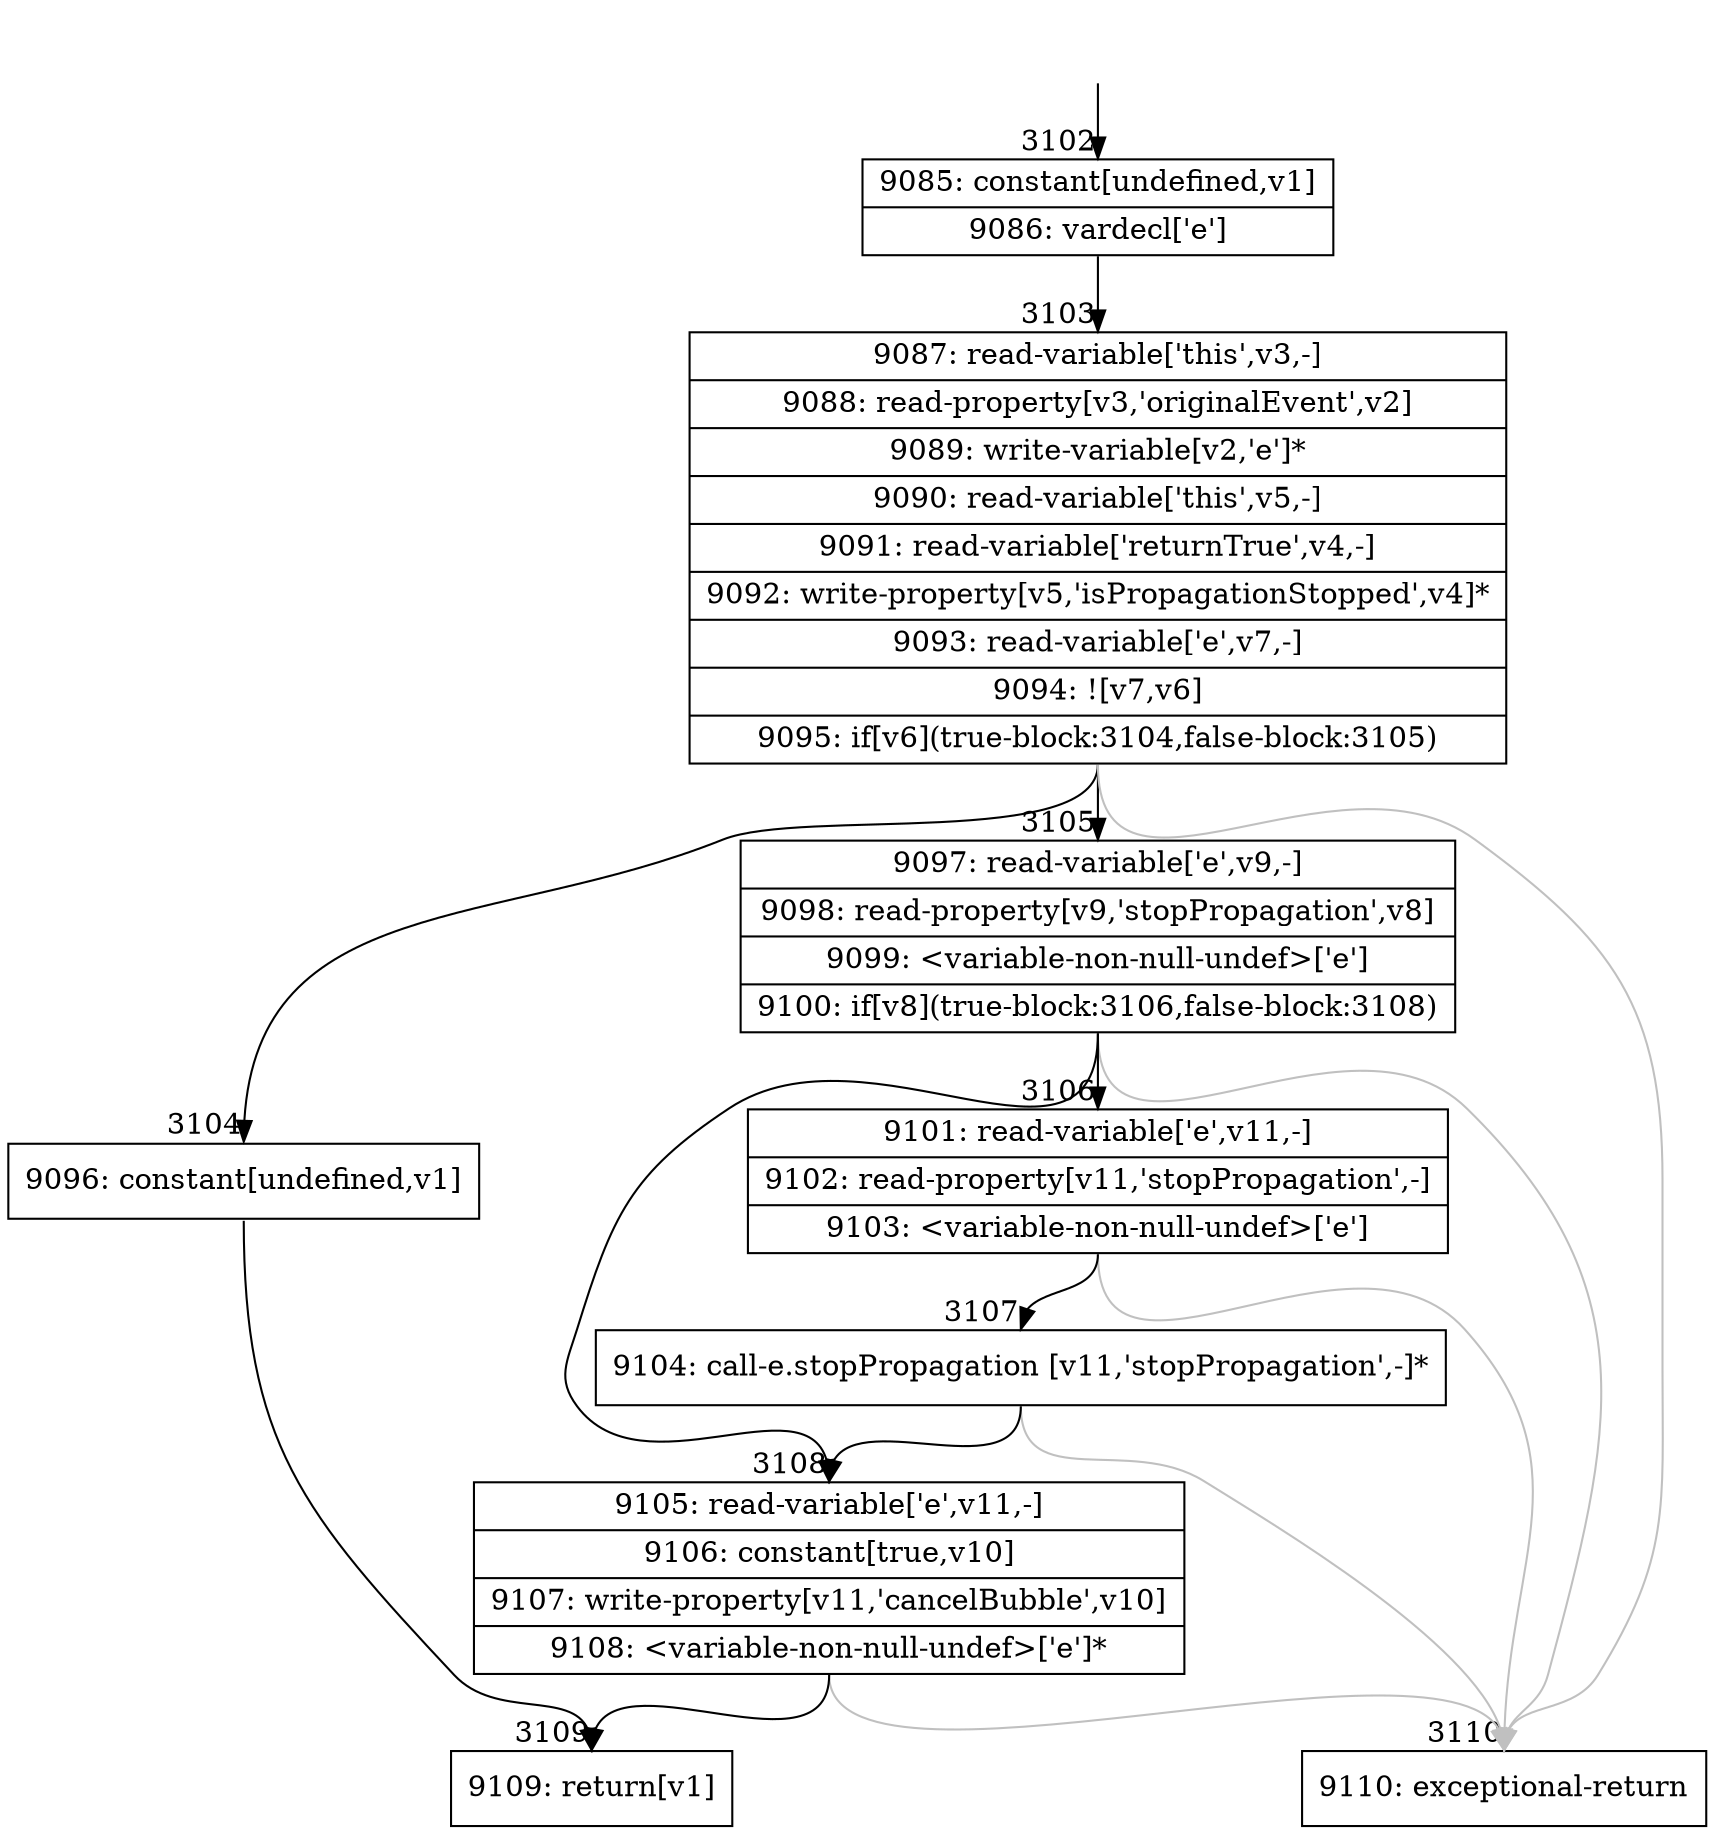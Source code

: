 digraph {
rankdir="TD"
BB_entry189[shape=none,label=""];
BB_entry189 -> BB3102 [tailport=s, headport=n, headlabel="    3102"]
BB3102 [shape=record label="{9085: constant[undefined,v1]|9086: vardecl['e']}" ] 
BB3102 -> BB3103 [tailport=s, headport=n, headlabel="      3103"]
BB3103 [shape=record label="{9087: read-variable['this',v3,-]|9088: read-property[v3,'originalEvent',v2]|9089: write-variable[v2,'e']*|9090: read-variable['this',v5,-]|9091: read-variable['returnTrue',v4,-]|9092: write-property[v5,'isPropagationStopped',v4]*|9093: read-variable['e',v7,-]|9094: ![v7,v6]|9095: if[v6](true-block:3104,false-block:3105)}" ] 
BB3103 -> BB3104 [tailport=s, headport=n, headlabel="      3104"]
BB3103 -> BB3105 [tailport=s, headport=n, headlabel="      3105"]
BB3103 -> BB3110 [tailport=s, headport=n, color=gray, headlabel="      3110"]
BB3104 [shape=record label="{9096: constant[undefined,v1]}" ] 
BB3104 -> BB3109 [tailport=s, headport=n, headlabel="      3109"]
BB3105 [shape=record label="{9097: read-variable['e',v9,-]|9098: read-property[v9,'stopPropagation',v8]|9099: \<variable-non-null-undef\>['e']|9100: if[v8](true-block:3106,false-block:3108)}" ] 
BB3105 -> BB3106 [tailport=s, headport=n, headlabel="      3106"]
BB3105 -> BB3108 [tailport=s, headport=n, headlabel="      3108"]
BB3105 -> BB3110 [tailport=s, headport=n, color=gray]
BB3106 [shape=record label="{9101: read-variable['e',v11,-]|9102: read-property[v11,'stopPropagation',-]|9103: \<variable-non-null-undef\>['e']}" ] 
BB3106 -> BB3107 [tailport=s, headport=n, headlabel="      3107"]
BB3106 -> BB3110 [tailport=s, headport=n, color=gray]
BB3107 [shape=record label="{9104: call-e.stopPropagation [v11,'stopPropagation',-]*}" ] 
BB3107 -> BB3108 [tailport=s, headport=n]
BB3107 -> BB3110 [tailport=s, headport=n, color=gray]
BB3108 [shape=record label="{9105: read-variable['e',v11,-]|9106: constant[true,v10]|9107: write-property[v11,'cancelBubble',v10]|9108: \<variable-non-null-undef\>['e']*}" ] 
BB3108 -> BB3109 [tailport=s, headport=n]
BB3108 -> BB3110 [tailport=s, headport=n, color=gray]
BB3109 [shape=record label="{9109: return[v1]}" ] 
BB3110 [shape=record label="{9110: exceptional-return}" ] 
//#$~ 3404
}
